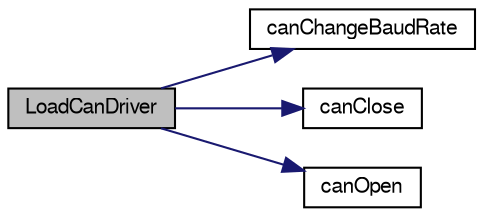 digraph "LoadCanDriver"
{
  edge [fontname="FreeSans",fontsize="10",labelfontname="FreeSans",labelfontsize="10"];
  node [fontname="FreeSans",fontsize="10",shape=record];
  rankdir="LR";
  Node1 [label="LoadCanDriver",height=0.2,width=0.4,color="black", fillcolor="grey75", style="filled" fontcolor="black"];
  Node1 -> Node2 [color="midnightblue",fontsize="10",style="solid",fontname="FreeSans"];
  Node2 [label="canChangeBaudRate",height=0.2,width=0.4,color="black", fillcolor="white", style="filled",URL="$group__can.html#ga094b5a8598164b3a7f1dd45622b9d491",tooltip="Change the CANOpen device baudrate. "];
  Node1 -> Node3 [color="midnightblue",fontsize="10",style="solid",fontname="FreeSans"];
  Node3 [label="canClose",height=0.2,width=0.4,color="black", fillcolor="white", style="filled",URL="$group__can.html#ga02957f72a9b951603adb98a142bd447b",tooltip="Close a CANOpen device. "];
  Node1 -> Node4 [color="midnightblue",fontsize="10",style="solid",fontname="FreeSans"];
  Node4 [label="canOpen",height=0.2,width=0.4,color="black", fillcolor="white", style="filled",URL="$group__can.html#ga7476146ad15948a22e7f80a00c89c40a",tooltip="Open a CANOpen device. "];
}
